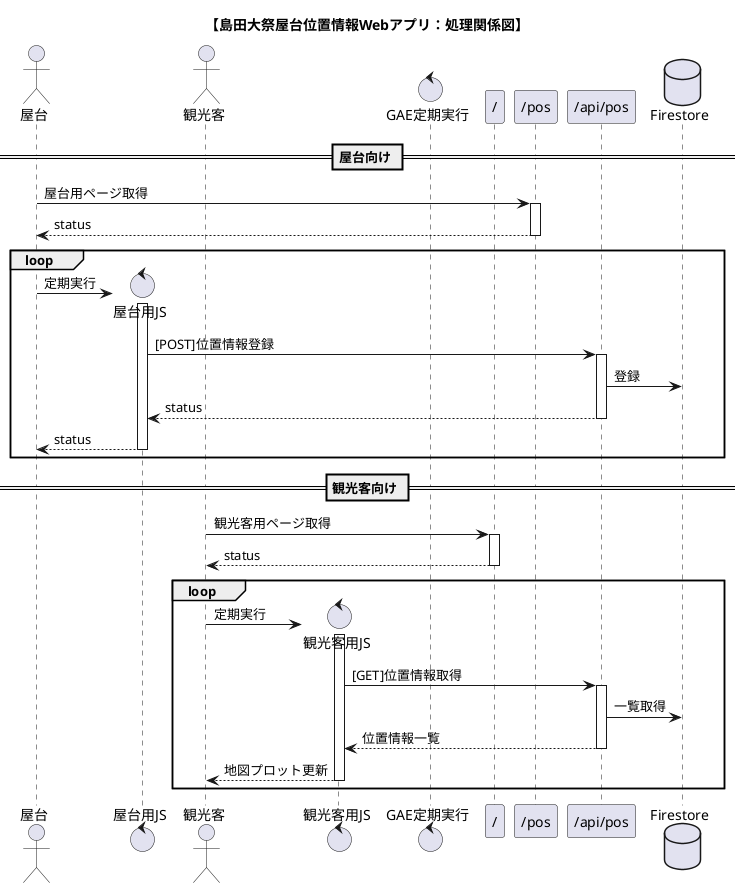 @startuml webSequence
title 【島田大祭屋台位置情報Webアプリ：処理関係図】

actor 屋台
control 屋台用JS
actor 観光客
control 観光客用JS
control GAE定期実行
participant "/"
participant "/pos"
participant "/api/pos"
database Firestore

== 屋台向け ==
屋台 -> "/pos" : 屋台用ページ取得
activate "/pos"
return status

loop
    create 屋台用JS
    屋台 -> 屋台用JS : 定期実行
        activate 屋台用JS
        屋台用JS -> "/api/pos" : [POST]位置情報登録
            activate "/api/pos"
            "/api/pos" -> Firestore : 登録
        return status
    return status
end

== 観光客向け ==
観光客 -> "/" : 観光客用ページ取得
activate "/"
return status

loop
    create 観光客用JS
    観光客 -> 観光客用JS : 定期実行
    activate 観光客用JS
        観光客用JS -> "/api/pos" : [GET]位置情報取得
        activate "/api/pos"
        "/api/pos" -> Firestore : 一覧取得
        return 位置情報一覧
    return 地図プロット更新
end
@enduml